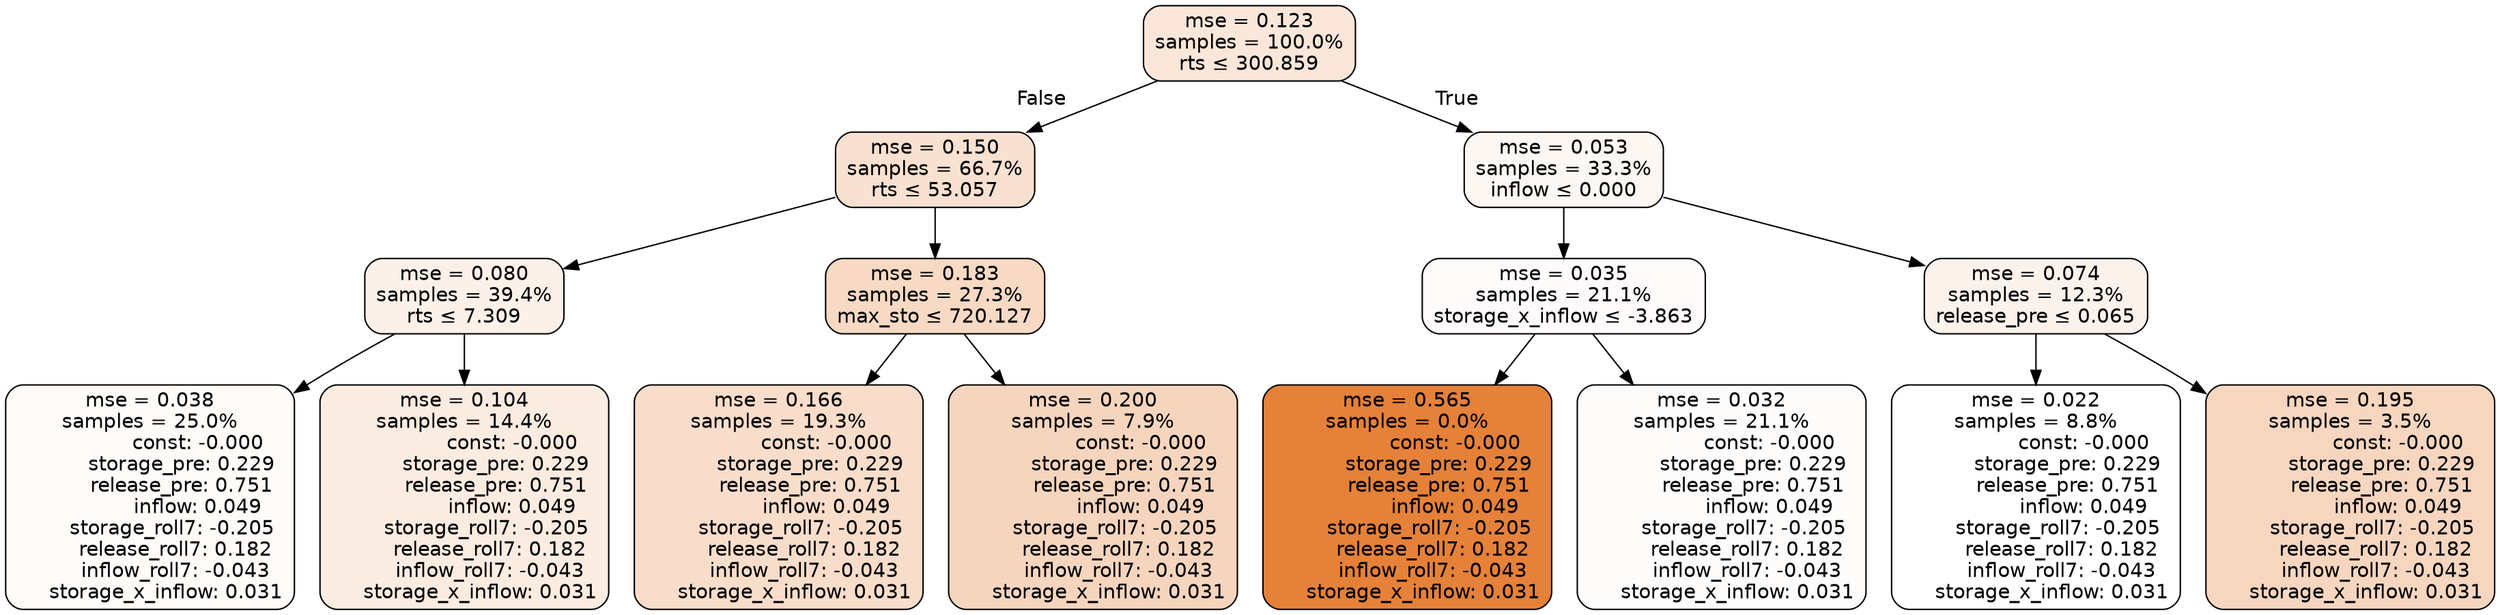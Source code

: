 digraph tree {
node [shape=rectangle, style="filled, rounded", color="black", fontname=helvetica] ;
edge [fontname=helvetica] ;
	"0" [label="mse = 0.123
samples = 100.0%
rts &le; 300.859", fillcolor="#fae7da"]
	"1" [label="mse = 0.150
samples = 66.7%
rts &le; 53.057", fillcolor="#f8e1d0"]
	"2" [label="mse = 0.080
samples = 39.4%
rts &le; 7.309", fillcolor="#fcf1e9"]
	"3" [label="mse = 0.038
samples = 25.0%
               const: -0.000
          storage_pre: 0.229
          release_pre: 0.751
               inflow: 0.049
       storage_roll7: -0.205
        release_roll7: 0.182
        inflow_roll7: -0.043
     storage_x_inflow: 0.031", fillcolor="#fefbf9"]
	"4" [label="mse = 0.104
samples = 14.4%
               const: -0.000
          storage_pre: 0.229
          release_pre: 0.751
               inflow: 0.049
       storage_roll7: -0.205
        release_roll7: 0.182
        inflow_roll7: -0.043
     storage_x_inflow: 0.031", fillcolor="#fbece1"]
	"5" [label="mse = 0.183
samples = 27.3%
max_sto &le; 720.127", fillcolor="#f7d9c4"]
	"6" [label="mse = 0.166
samples = 19.3%
               const: -0.000
          storage_pre: 0.229
          release_pre: 0.751
               inflow: 0.049
       storage_roll7: -0.205
        release_roll7: 0.182
        inflow_roll7: -0.043
     storage_x_inflow: 0.031", fillcolor="#f8ddca"]
	"7" [label="mse = 0.200
samples = 7.9%
               const: -0.000
          storage_pre: 0.229
          release_pre: 0.751
               inflow: 0.049
       storage_roll7: -0.205
        release_roll7: 0.182
        inflow_roll7: -0.043
     storage_x_inflow: 0.031", fillcolor="#f6d5be"]
	"8" [label="mse = 0.053
samples = 33.3%
inflow &le; 0.000", fillcolor="#fdf7f3"]
	"9" [label="mse = 0.035
samples = 21.1%
storage_x_inflow &le; -3.863", fillcolor="#fefbfa"]
	"10" [label="mse = 0.565
samples = 0.0%
               const: -0.000
          storage_pre: 0.229
          release_pre: 0.751
               inflow: 0.049
       storage_roll7: -0.205
        release_roll7: 0.182
        inflow_roll7: -0.043
     storage_x_inflow: 0.031", fillcolor="#e58139"]
	"11" [label="mse = 0.032
samples = 21.1%
               const: -0.000
          storage_pre: 0.229
          release_pre: 0.751
               inflow: 0.049
       storage_roll7: -0.205
        release_roll7: 0.182
        inflow_roll7: -0.043
     storage_x_inflow: 0.031", fillcolor="#fefcfb"]
	"12" [label="mse = 0.074
samples = 12.3%
release_pre &le; 0.065", fillcolor="#fcf2ec"]
	"13" [label="mse = 0.022
samples = 8.8%
               const: -0.000
          storage_pre: 0.229
          release_pre: 0.751
               inflow: 0.049
       storage_roll7: -0.205
        release_roll7: 0.182
        inflow_roll7: -0.043
     storage_x_inflow: 0.031", fillcolor="#ffffff"]
	"14" [label="mse = 0.195
samples = 3.5%
               const: -0.000
          storage_pre: 0.229
          release_pre: 0.751
               inflow: 0.049
       storage_roll7: -0.205
        release_roll7: 0.182
        inflow_roll7: -0.043
     storage_x_inflow: 0.031", fillcolor="#f6d6bf"]

	"0" -> "1" [labeldistance=2.5, labelangle=45, headlabel="False"]
	"1" -> "2"
	"2" -> "3"
	"2" -> "4"
	"1" -> "5"
	"5" -> "6"
	"5" -> "7"
	"0" -> "8" [labeldistance=2.5, labelangle=-45, headlabel="True"]
	"8" -> "9"
	"9" -> "10"
	"9" -> "11"
	"8" -> "12"
	"12" -> "13"
	"12" -> "14"
}